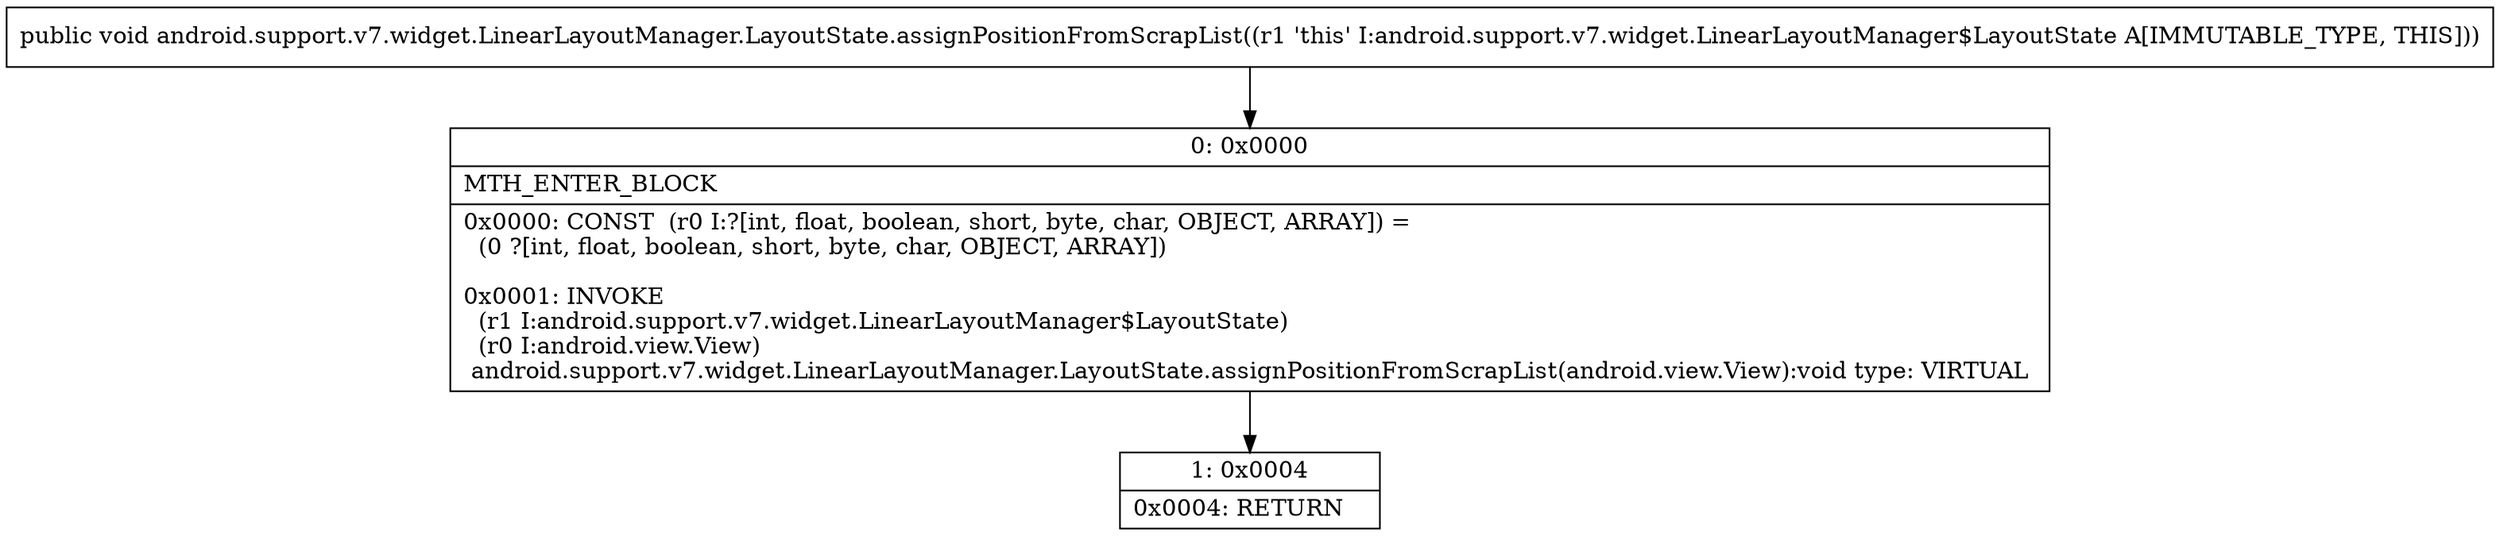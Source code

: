 digraph "CFG forandroid.support.v7.widget.LinearLayoutManager.LayoutState.assignPositionFromScrapList()V" {
Node_0 [shape=record,label="{0\:\ 0x0000|MTH_ENTER_BLOCK\l|0x0000: CONST  (r0 I:?[int, float, boolean, short, byte, char, OBJECT, ARRAY]) = \l  (0 ?[int, float, boolean, short, byte, char, OBJECT, ARRAY])\l \l0x0001: INVOKE  \l  (r1 I:android.support.v7.widget.LinearLayoutManager$LayoutState)\l  (r0 I:android.view.View)\l android.support.v7.widget.LinearLayoutManager.LayoutState.assignPositionFromScrapList(android.view.View):void type: VIRTUAL \l}"];
Node_1 [shape=record,label="{1\:\ 0x0004|0x0004: RETURN   \l}"];
MethodNode[shape=record,label="{public void android.support.v7.widget.LinearLayoutManager.LayoutState.assignPositionFromScrapList((r1 'this' I:android.support.v7.widget.LinearLayoutManager$LayoutState A[IMMUTABLE_TYPE, THIS])) }"];
MethodNode -> Node_0;
Node_0 -> Node_1;
}

